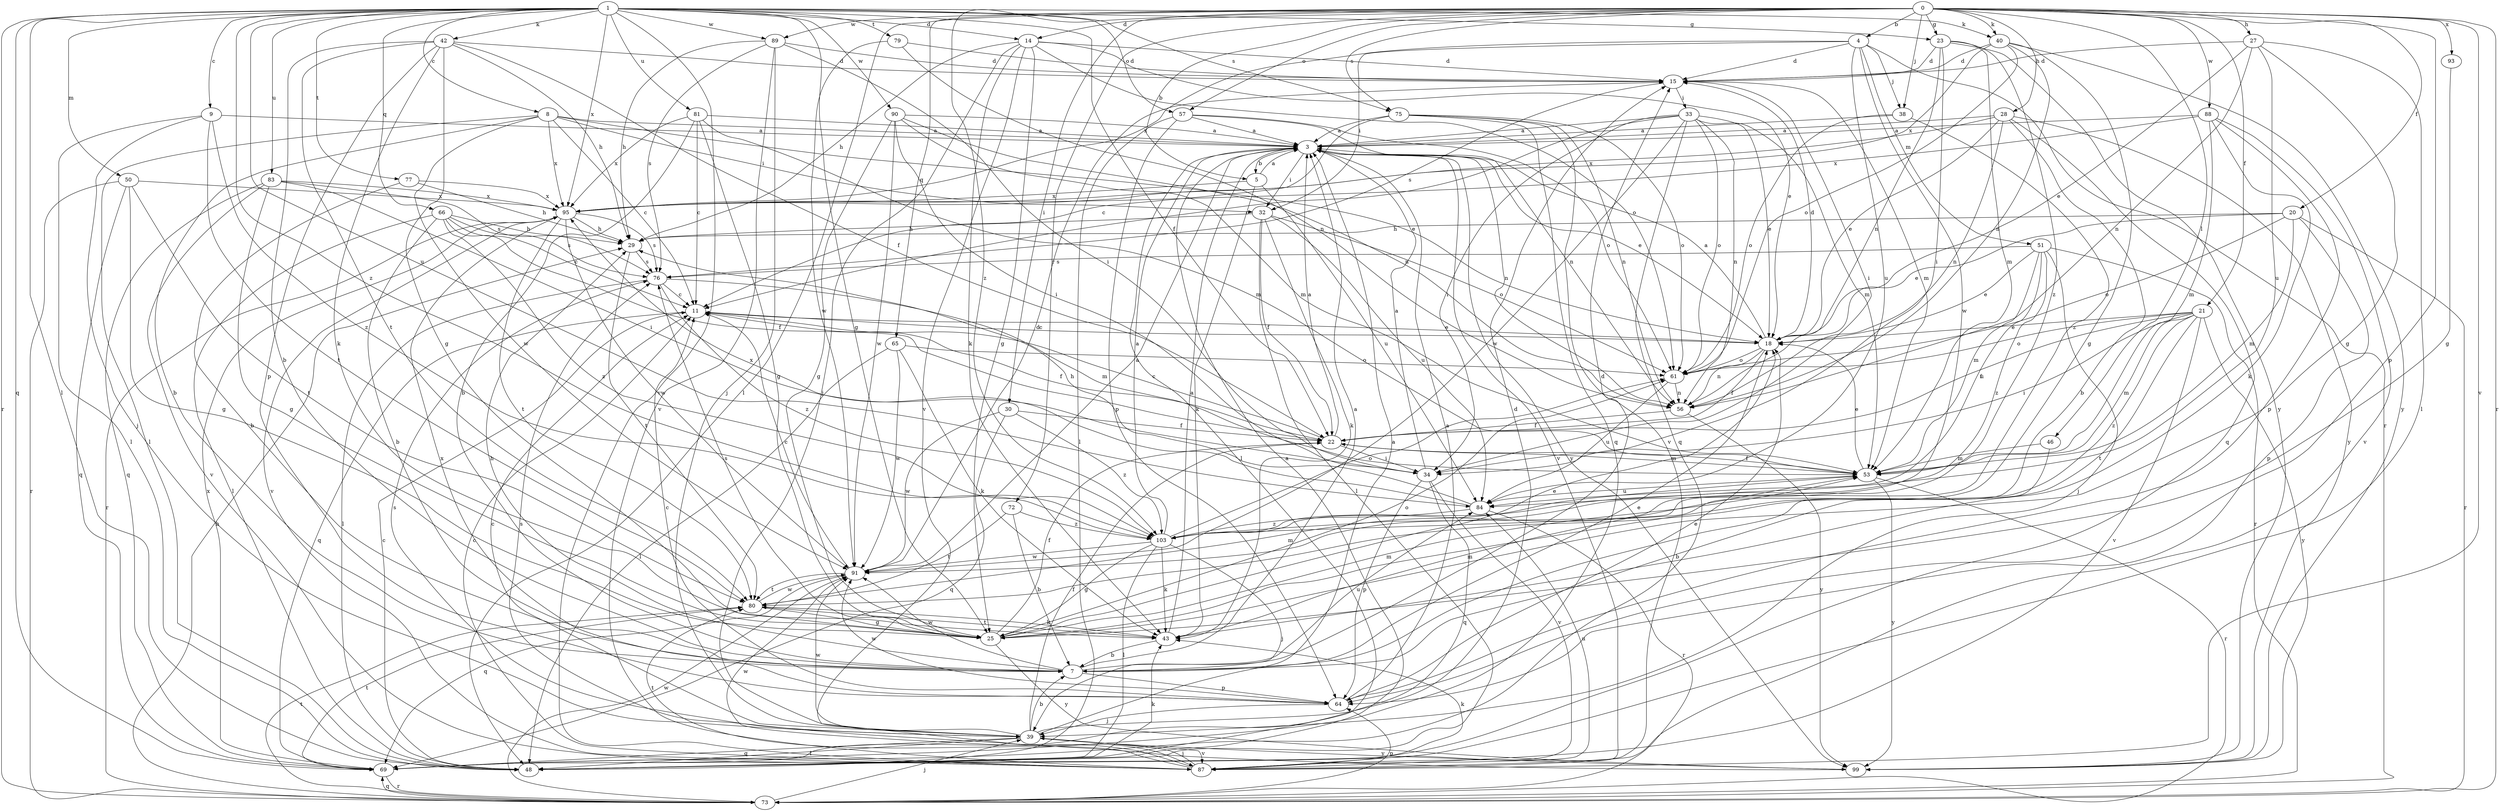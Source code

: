 strict digraph  {
0;
1;
3;
4;
5;
7;
8;
9;
11;
14;
15;
18;
20;
21;
22;
23;
25;
27;
28;
29;
30;
32;
33;
34;
38;
39;
40;
42;
43;
46;
48;
50;
51;
53;
56;
57;
61;
64;
65;
66;
69;
72;
73;
75;
76;
77;
79;
80;
81;
83;
84;
87;
88;
89;
90;
91;
93;
95;
99;
103;
0 -> 4  [label=b];
0 -> 5  [label=b];
0 -> 14  [label=d];
0 -> 20  [label=f];
0 -> 21  [label=f];
0 -> 23  [label=g];
0 -> 27  [label=h];
0 -> 28  [label=h];
0 -> 30  [label=i];
0 -> 38  [label=j];
0 -> 40  [label=k];
0 -> 46  [label=l];
0 -> 48  [label=l];
0 -> 57  [label=o];
0 -> 64  [label=p];
0 -> 65  [label=q];
0 -> 72  [label=r];
0 -> 73  [label=r];
0 -> 75  [label=s];
0 -> 87  [label=v];
0 -> 88  [label=w];
0 -> 89  [label=w];
0 -> 93  [label=x];
0 -> 103  [label=z];
1 -> 8  [label=c];
1 -> 9  [label=c];
1 -> 14  [label=d];
1 -> 22  [label=f];
1 -> 23  [label=g];
1 -> 25  [label=g];
1 -> 40  [label=k];
1 -> 42  [label=k];
1 -> 48  [label=l];
1 -> 50  [label=m];
1 -> 57  [label=o];
1 -> 66  [label=q];
1 -> 69  [label=q];
1 -> 73  [label=r];
1 -> 75  [label=s];
1 -> 77  [label=t];
1 -> 79  [label=t];
1 -> 81  [label=u];
1 -> 83  [label=u];
1 -> 84  [label=u];
1 -> 87  [label=v];
1 -> 89  [label=w];
1 -> 90  [label=w];
1 -> 95  [label=x];
1 -> 103  [label=z];
3 -> 5  [label=b];
3 -> 18  [label=e];
3 -> 32  [label=i];
3 -> 48  [label=l];
3 -> 56  [label=n];
3 -> 87  [label=v];
3 -> 99  [label=y];
4 -> 15  [label=d];
4 -> 32  [label=i];
4 -> 38  [label=j];
4 -> 51  [label=m];
4 -> 73  [label=r];
4 -> 84  [label=u];
4 -> 91  [label=w];
4 -> 95  [label=x];
5 -> 3  [label=a];
5 -> 43  [label=k];
5 -> 84  [label=u];
5 -> 95  [label=x];
7 -> 3  [label=a];
7 -> 15  [label=d];
7 -> 18  [label=e];
7 -> 29  [label=h];
7 -> 64  [label=p];
7 -> 84  [label=u];
7 -> 91  [label=w];
8 -> 3  [label=a];
8 -> 7  [label=b];
8 -> 11  [label=c];
8 -> 18  [label=e];
8 -> 32  [label=i];
8 -> 48  [label=l];
8 -> 91  [label=w];
8 -> 95  [label=x];
9 -> 3  [label=a];
9 -> 39  [label=j];
9 -> 48  [label=l];
9 -> 80  [label=t];
9 -> 103  [label=z];
11 -> 18  [label=e];
11 -> 22  [label=f];
11 -> 69  [label=q];
14 -> 15  [label=d];
14 -> 18  [label=e];
14 -> 25  [label=g];
14 -> 29  [label=h];
14 -> 39  [label=j];
14 -> 43  [label=k];
14 -> 61  [label=o];
14 -> 87  [label=v];
15 -> 33  [label=i];
15 -> 34  [label=i];
15 -> 53  [label=m];
15 -> 76  [label=s];
18 -> 3  [label=a];
18 -> 11  [label=c];
18 -> 15  [label=d];
18 -> 22  [label=f];
18 -> 56  [label=n];
18 -> 61  [label=o];
20 -> 18  [label=e];
20 -> 29  [label=h];
20 -> 53  [label=m];
20 -> 61  [label=o];
20 -> 64  [label=p];
20 -> 73  [label=r];
21 -> 18  [label=e];
21 -> 22  [label=f];
21 -> 34  [label=i];
21 -> 53  [label=m];
21 -> 61  [label=o];
21 -> 80  [label=t];
21 -> 87  [label=v];
21 -> 99  [label=y];
21 -> 103  [label=z];
22 -> 3  [label=a];
22 -> 11  [label=c];
22 -> 34  [label=i];
22 -> 53  [label=m];
23 -> 15  [label=d];
23 -> 34  [label=i];
23 -> 53  [label=m];
23 -> 56  [label=n];
23 -> 99  [label=y];
23 -> 103  [label=z];
25 -> 18  [label=e];
25 -> 22  [label=f];
25 -> 53  [label=m];
25 -> 61  [label=o];
25 -> 76  [label=s];
25 -> 99  [label=y];
27 -> 15  [label=d];
27 -> 18  [label=e];
27 -> 25  [label=g];
27 -> 48  [label=l];
27 -> 56  [label=n];
27 -> 84  [label=u];
28 -> 3  [label=a];
28 -> 7  [label=b];
28 -> 18  [label=e];
28 -> 56  [label=n];
28 -> 69  [label=q];
28 -> 95  [label=x];
28 -> 99  [label=y];
29 -> 76  [label=s];
29 -> 80  [label=t];
30 -> 22  [label=f];
30 -> 69  [label=q];
30 -> 91  [label=w];
30 -> 103  [label=z];
32 -> 22  [label=f];
32 -> 29  [label=h];
32 -> 43  [label=k];
32 -> 48  [label=l];
32 -> 61  [label=o];
32 -> 84  [label=u];
33 -> 3  [label=a];
33 -> 11  [label=c];
33 -> 18  [label=e];
33 -> 34  [label=i];
33 -> 53  [label=m];
33 -> 56  [label=n];
33 -> 61  [label=o];
33 -> 69  [label=q];
33 -> 91  [label=w];
34 -> 3  [label=a];
34 -> 64  [label=p];
34 -> 69  [label=q];
34 -> 87  [label=v];
38 -> 3  [label=a];
38 -> 61  [label=o];
38 -> 103  [label=z];
39 -> 3  [label=a];
39 -> 7  [label=b];
39 -> 11  [label=c];
39 -> 15  [label=d];
39 -> 22  [label=f];
39 -> 48  [label=l];
39 -> 69  [label=q];
39 -> 76  [label=s];
39 -> 87  [label=v];
39 -> 91  [label=w];
39 -> 99  [label=y];
40 -> 15  [label=d];
40 -> 25  [label=g];
40 -> 56  [label=n];
40 -> 61  [label=o];
40 -> 95  [label=x];
40 -> 99  [label=y];
42 -> 7  [label=b];
42 -> 15  [label=d];
42 -> 22  [label=f];
42 -> 25  [label=g];
42 -> 29  [label=h];
42 -> 43  [label=k];
42 -> 64  [label=p];
42 -> 80  [label=t];
43 -> 3  [label=a];
43 -> 7  [label=b];
43 -> 53  [label=m];
43 -> 80  [label=t];
46 -> 7  [label=b];
46 -> 53  [label=m];
48 -> 3  [label=a];
48 -> 11  [label=c];
48 -> 43  [label=k];
50 -> 25  [label=g];
50 -> 69  [label=q];
50 -> 73  [label=r];
50 -> 80  [label=t];
50 -> 95  [label=x];
51 -> 18  [label=e];
51 -> 39  [label=j];
51 -> 53  [label=m];
51 -> 73  [label=r];
51 -> 76  [label=s];
51 -> 84  [label=u];
51 -> 103  [label=z];
53 -> 18  [label=e];
53 -> 22  [label=f];
53 -> 73  [label=r];
53 -> 84  [label=u];
53 -> 99  [label=y];
56 -> 22  [label=f];
56 -> 99  [label=y];
57 -> 3  [label=a];
57 -> 48  [label=l];
57 -> 56  [label=n];
57 -> 61  [label=o];
57 -> 64  [label=p];
61 -> 56  [label=n];
61 -> 84  [label=u];
64 -> 3  [label=a];
64 -> 11  [label=c];
64 -> 18  [label=e];
64 -> 39  [label=j];
64 -> 91  [label=w];
64 -> 95  [label=x];
65 -> 43  [label=k];
65 -> 48  [label=l];
65 -> 61  [label=o];
65 -> 91  [label=w];
66 -> 7  [label=b];
66 -> 11  [label=c];
66 -> 22  [label=f];
66 -> 29  [label=h];
66 -> 48  [label=l];
66 -> 76  [label=s];
66 -> 103  [label=z];
69 -> 73  [label=r];
69 -> 80  [label=t];
69 -> 95  [label=x];
72 -> 7  [label=b];
72 -> 80  [label=t];
72 -> 103  [label=z];
73 -> 29  [label=h];
73 -> 39  [label=j];
73 -> 64  [label=p];
73 -> 69  [label=q];
73 -> 80  [label=t];
73 -> 91  [label=w];
75 -> 3  [label=a];
75 -> 11  [label=c];
75 -> 56  [label=n];
75 -> 61  [label=o];
75 -> 69  [label=q];
75 -> 87  [label=v];
76 -> 11  [label=c];
76 -> 48  [label=l];
76 -> 53  [label=m];
76 -> 103  [label=z];
77 -> 7  [label=b];
77 -> 29  [label=h];
77 -> 95  [label=x];
79 -> 15  [label=d];
79 -> 56  [label=n];
79 -> 91  [label=w];
80 -> 25  [label=g];
80 -> 43  [label=k];
80 -> 53  [label=m];
80 -> 91  [label=w];
81 -> 3  [label=a];
81 -> 7  [label=b];
81 -> 11  [label=c];
81 -> 25  [label=g];
81 -> 53  [label=m];
81 -> 95  [label=x];
83 -> 25  [label=g];
83 -> 34  [label=i];
83 -> 69  [label=q];
83 -> 76  [label=s];
83 -> 87  [label=v];
83 -> 95  [label=x];
84 -> 29  [label=h];
84 -> 73  [label=r];
84 -> 95  [label=x];
84 -> 103  [label=z];
87 -> 11  [label=c];
87 -> 39  [label=j];
87 -> 43  [label=k];
87 -> 80  [label=t];
87 -> 84  [label=u];
87 -> 91  [label=w];
88 -> 3  [label=a];
88 -> 43  [label=k];
88 -> 53  [label=m];
88 -> 64  [label=p];
88 -> 87  [label=v];
88 -> 95  [label=x];
89 -> 15  [label=d];
89 -> 29  [label=h];
89 -> 34  [label=i];
89 -> 39  [label=j];
89 -> 76  [label=s];
89 -> 87  [label=v];
90 -> 3  [label=a];
90 -> 25  [label=g];
90 -> 34  [label=i];
90 -> 53  [label=m];
90 -> 56  [label=n];
90 -> 91  [label=w];
91 -> 3  [label=a];
91 -> 11  [label=c];
91 -> 15  [label=d];
91 -> 69  [label=q];
91 -> 80  [label=t];
93 -> 25  [label=g];
95 -> 29  [label=h];
95 -> 73  [label=r];
95 -> 76  [label=s];
95 -> 80  [label=t];
95 -> 87  [label=v];
95 -> 91  [label=w];
99 -> 76  [label=s];
103 -> 3  [label=a];
103 -> 25  [label=g];
103 -> 39  [label=j];
103 -> 43  [label=k];
103 -> 48  [label=l];
103 -> 61  [label=o];
103 -> 91  [label=w];
}
